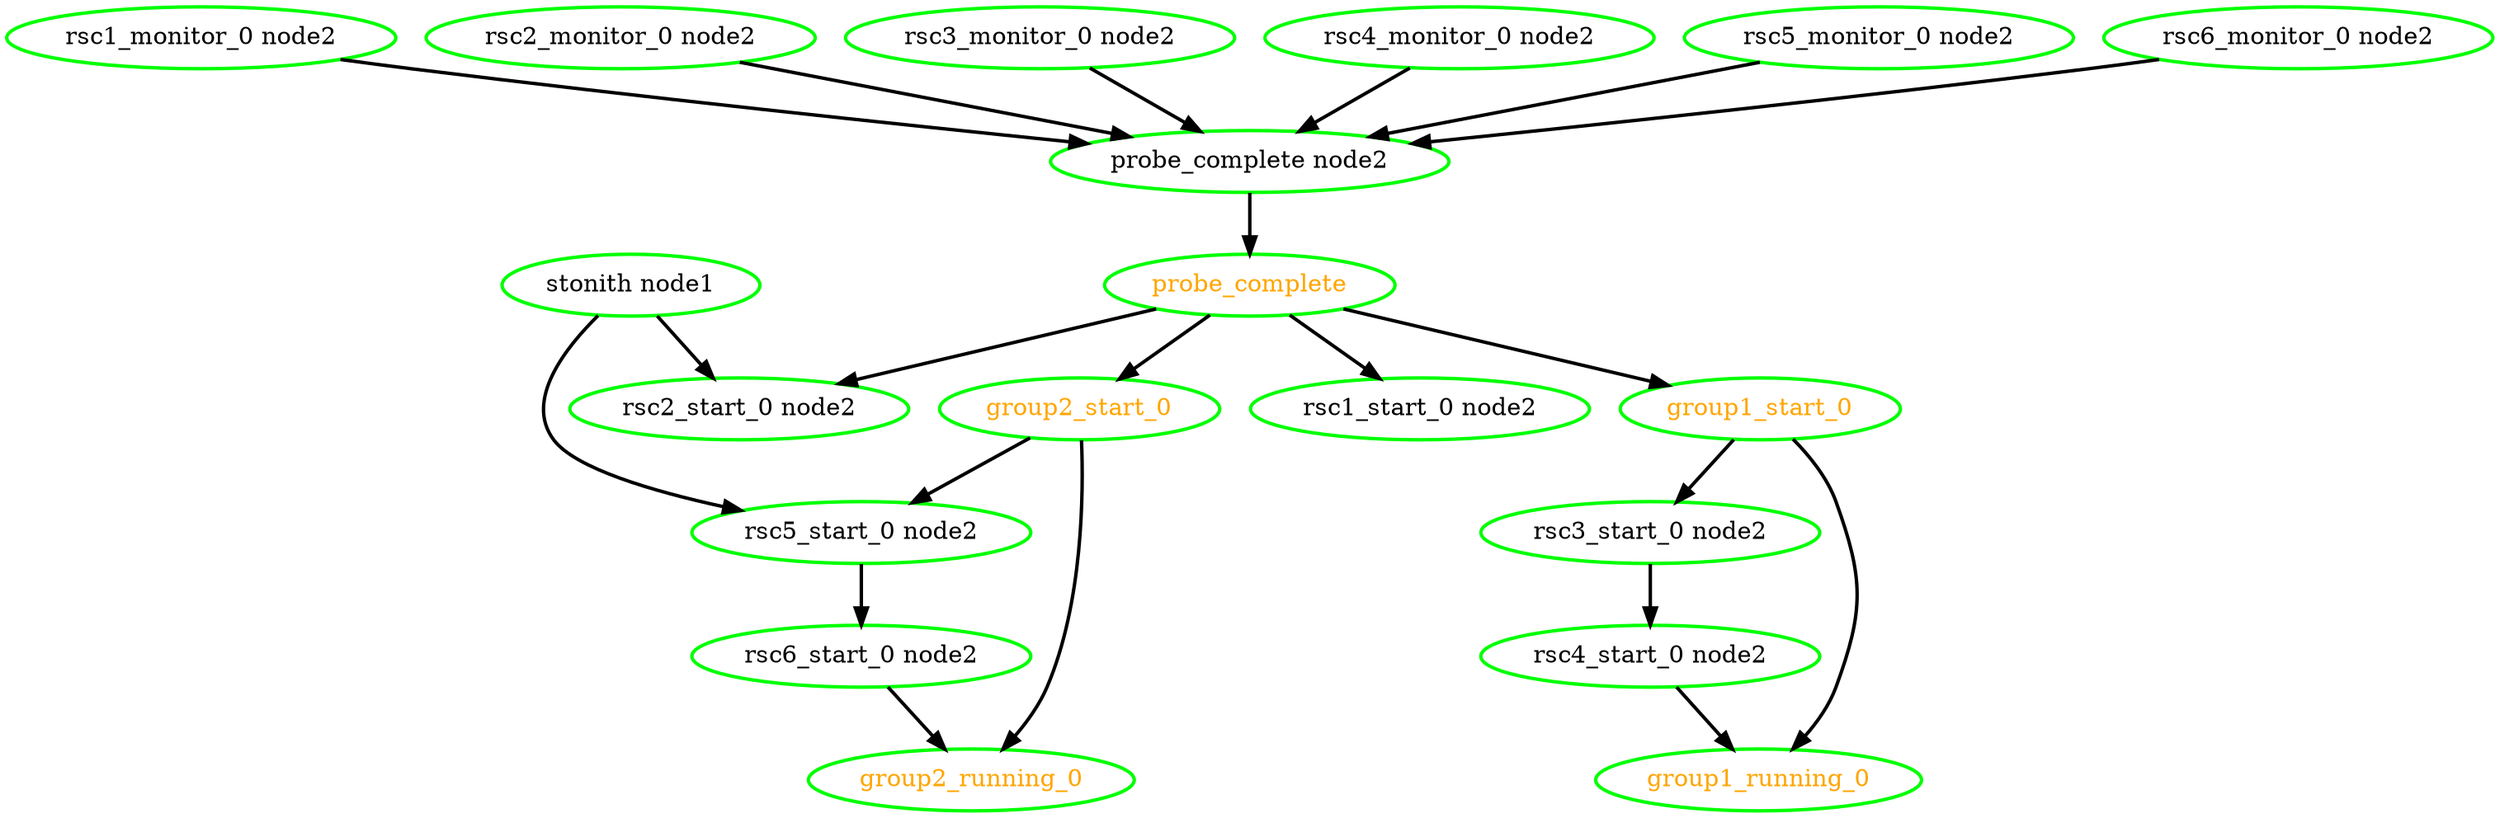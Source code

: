 digraph "g" {
	size = "30,30"
"probe_complete" [ style=bold color="green" fontcolor="orange" ]
"probe_complete node2" [ style=bold color="green" fontcolor="black" ]
"rsc1_monitor_0 node2" [ style=bold color="green" fontcolor="black" ]
"rsc2_monitor_0 node2" [ style=bold color="green" fontcolor="black" ]
"rsc3_monitor_0 node2" [ style=bold color="green" fontcolor="black" ]
"rsc4_monitor_0 node2" [ style=bold color="green" fontcolor="black" ]
"rsc5_monitor_0 node2" [ style=bold color="green" fontcolor="black" ]
"rsc6_monitor_0 node2" [ style=bold color="green" fontcolor="black" ]
"rsc1_start_0 node2" [ style=bold color="green" fontcolor="black" ]
"rsc2_start_0 node2" [ style=bold color="green" fontcolor="black" ]
"rsc4_start_0 node2" [ style=bold color="green" fontcolor="black" ]
"rsc3_start_0 node2" [ style=bold color="green" fontcolor="black" ]
"group1_start_0" [ style=bold color="green" fontcolor="orange" ]
"group1_running_0" [ style=bold color="green" fontcolor="orange" ]
"rsc6_start_0 node2" [ style=bold color="green" fontcolor="black" ]
"rsc5_start_0 node2" [ style=bold color="green" fontcolor="black" ]
"group2_start_0" [ style=bold color="green" fontcolor="orange" ]
"group2_running_0" [ style=bold color="green" fontcolor="orange" ]
"stonith node1" [ style=bold color="green" fontcolor="black" ]
"probe_complete node2" -> "probe_complete" [ style = bold]
"rsc1_monitor_0 node2" -> "probe_complete node2" [ style = bold]
"rsc2_monitor_0 node2" -> "probe_complete node2" [ style = bold]
"rsc3_monitor_0 node2" -> "probe_complete node2" [ style = bold]
"rsc4_monitor_0 node2" -> "probe_complete node2" [ style = bold]
"rsc5_monitor_0 node2" -> "probe_complete node2" [ style = bold]
"rsc6_monitor_0 node2" -> "probe_complete node2" [ style = bold]
"probe_complete" -> "rsc1_start_0 node2" [ style = bold]
"probe_complete" -> "rsc2_start_0 node2" [ style = bold]
"stonith node1" -> "rsc2_start_0 node2" [ style = bold]
"rsc3_start_0 node2" -> "rsc4_start_0 node2" [ style = bold]
"group1_start_0" -> "rsc3_start_0 node2" [ style = bold]
"probe_complete" -> "group1_start_0" [ style = bold]
"rsc4_start_0 node2" -> "group1_running_0" [ style = bold]
"group1_start_0" -> "group1_running_0" [ style = bold]
"rsc5_start_0 node2" -> "rsc6_start_0 node2" [ style = bold]
"group2_start_0" -> "rsc5_start_0 node2" [ style = bold]
"stonith node1" -> "rsc5_start_0 node2" [ style = bold]
"probe_complete" -> "group2_start_0" [ style = bold]
"rsc6_start_0 node2" -> "group2_running_0" [ style = bold]
"group2_start_0" -> "group2_running_0" [ style = bold]
}
